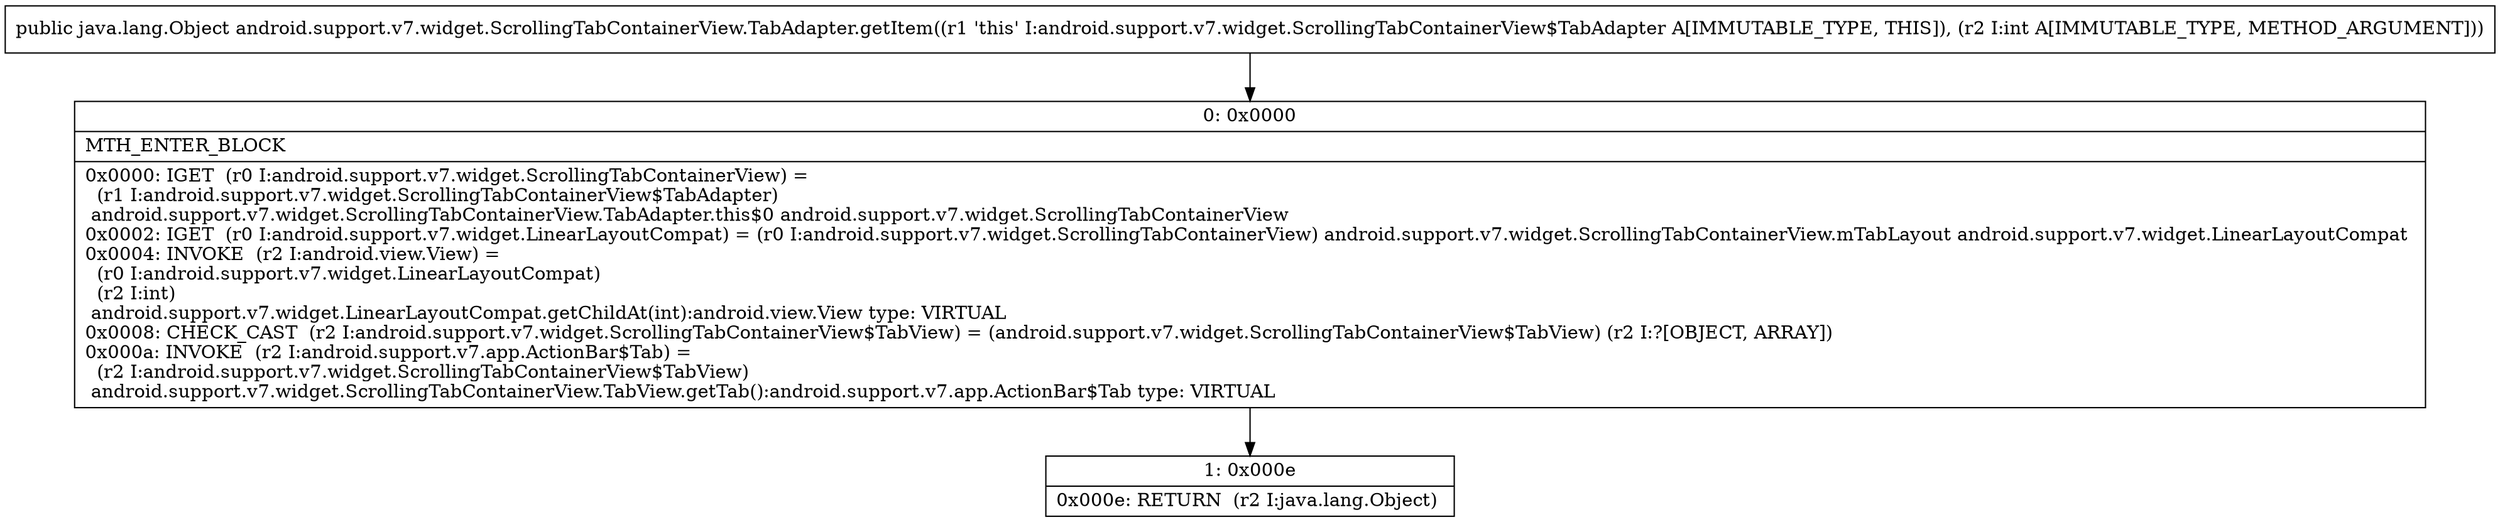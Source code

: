 digraph "CFG forandroid.support.v7.widget.ScrollingTabContainerView.TabAdapter.getItem(I)Ljava\/lang\/Object;" {
Node_0 [shape=record,label="{0\:\ 0x0000|MTH_ENTER_BLOCK\l|0x0000: IGET  (r0 I:android.support.v7.widget.ScrollingTabContainerView) = \l  (r1 I:android.support.v7.widget.ScrollingTabContainerView$TabAdapter)\l android.support.v7.widget.ScrollingTabContainerView.TabAdapter.this$0 android.support.v7.widget.ScrollingTabContainerView \l0x0002: IGET  (r0 I:android.support.v7.widget.LinearLayoutCompat) = (r0 I:android.support.v7.widget.ScrollingTabContainerView) android.support.v7.widget.ScrollingTabContainerView.mTabLayout android.support.v7.widget.LinearLayoutCompat \l0x0004: INVOKE  (r2 I:android.view.View) = \l  (r0 I:android.support.v7.widget.LinearLayoutCompat)\l  (r2 I:int)\l android.support.v7.widget.LinearLayoutCompat.getChildAt(int):android.view.View type: VIRTUAL \l0x0008: CHECK_CAST  (r2 I:android.support.v7.widget.ScrollingTabContainerView$TabView) = (android.support.v7.widget.ScrollingTabContainerView$TabView) (r2 I:?[OBJECT, ARRAY]) \l0x000a: INVOKE  (r2 I:android.support.v7.app.ActionBar$Tab) = \l  (r2 I:android.support.v7.widget.ScrollingTabContainerView$TabView)\l android.support.v7.widget.ScrollingTabContainerView.TabView.getTab():android.support.v7.app.ActionBar$Tab type: VIRTUAL \l}"];
Node_1 [shape=record,label="{1\:\ 0x000e|0x000e: RETURN  (r2 I:java.lang.Object) \l}"];
MethodNode[shape=record,label="{public java.lang.Object android.support.v7.widget.ScrollingTabContainerView.TabAdapter.getItem((r1 'this' I:android.support.v7.widget.ScrollingTabContainerView$TabAdapter A[IMMUTABLE_TYPE, THIS]), (r2 I:int A[IMMUTABLE_TYPE, METHOD_ARGUMENT])) }"];
MethodNode -> Node_0;
Node_0 -> Node_1;
}

